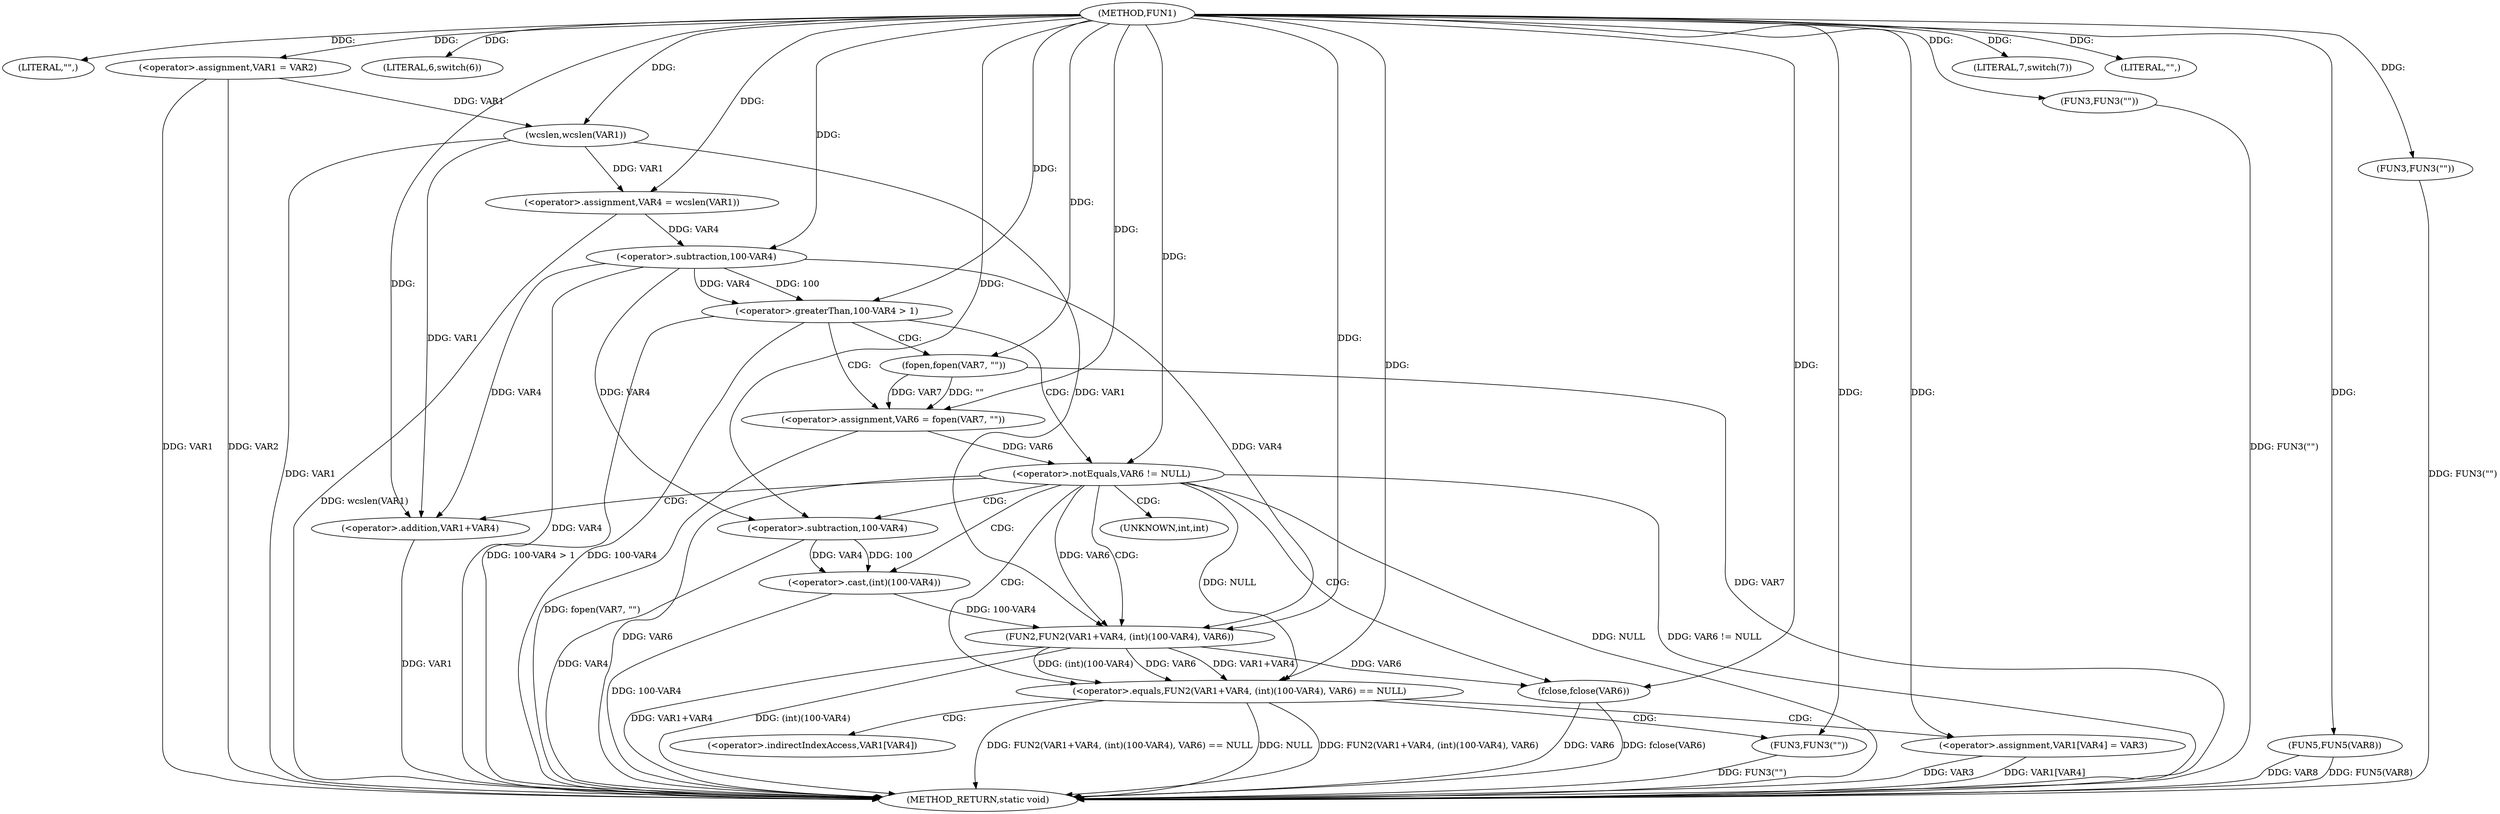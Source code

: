 digraph FUN1 {  
"1000100" [label = "(METHOD,FUN1)" ]
"1000176" [label = "(METHOD_RETURN,static void)" ]
"1000103" [label = "(LITERAL,\"\",)" ]
"1000104" [label = "(<operator>.assignment,VAR1 = VAR2)" ]
"1000108" [label = "(LITERAL,6,switch(6))" ]
"1000113" [label = "(<operator>.assignment,VAR4 = wcslen(VAR1))" ]
"1000115" [label = "(wcslen,wcslen(VAR1))" ]
"1000119" [label = "(<operator>.greaterThan,100-VAR4 > 1)" ]
"1000120" [label = "(<operator>.subtraction,100-VAR4)" ]
"1000125" [label = "(<operator>.assignment,VAR6 = fopen(VAR7, \"\"))" ]
"1000127" [label = "(fopen,fopen(VAR7, \"\"))" ]
"1000131" [label = "(<operator>.notEquals,VAR6 != NULL)" ]
"1000136" [label = "(<operator>.equals,FUN2(VAR1+VAR4, (int)(100-VAR4), VAR6) == NULL)" ]
"1000137" [label = "(FUN2,FUN2(VAR1+VAR4, (int)(100-VAR4), VAR6))" ]
"1000138" [label = "(<operator>.addition,VAR1+VAR4)" ]
"1000141" [label = "(<operator>.cast,(int)(100-VAR4))" ]
"1000143" [label = "(<operator>.subtraction,100-VAR4)" ]
"1000149" [label = "(FUN3,FUN3(\"\"))" ]
"1000151" [label = "(<operator>.assignment,VAR1[VAR4] = VAR3)" ]
"1000156" [label = "(fclose,fclose(VAR6))" ]
"1000160" [label = "(FUN3,FUN3(\"\"))" ]
"1000164" [label = "(LITERAL,7,switch(7))" ]
"1000168" [label = "(LITERAL,\"\",)" ]
"1000169" [label = "(FUN5,FUN5(VAR8))" ]
"1000173" [label = "(FUN3,FUN3(\"\"))" ]
"1000142" [label = "(UNKNOWN,int,int)" ]
"1000152" [label = "(<operator>.indirectIndexAccess,VAR1[VAR4])" ]
  "1000169" -> "1000176"  [ label = "DDG: FUN5(VAR8)"] 
  "1000156" -> "1000176"  [ label = "DDG: VAR6"] 
  "1000104" -> "1000176"  [ label = "DDG: VAR1"] 
  "1000160" -> "1000176"  [ label = "DDG: FUN3(\"\")"] 
  "1000151" -> "1000176"  [ label = "DDG: VAR1[VAR4]"] 
  "1000151" -> "1000176"  [ label = "DDG: VAR3"] 
  "1000113" -> "1000176"  [ label = "DDG: wcslen(VAR1)"] 
  "1000149" -> "1000176"  [ label = "DDG: FUN3(\"\")"] 
  "1000125" -> "1000176"  [ label = "DDG: fopen(VAR7, \"\")"] 
  "1000131" -> "1000176"  [ label = "DDG: NULL"] 
  "1000169" -> "1000176"  [ label = "DDG: VAR8"] 
  "1000119" -> "1000176"  [ label = "DDG: 100-VAR4 > 1"] 
  "1000131" -> "1000176"  [ label = "DDG: VAR6 != NULL"] 
  "1000131" -> "1000176"  [ label = "DDG: VAR6"] 
  "1000137" -> "1000176"  [ label = "DDG: (int)(100-VAR4)"] 
  "1000138" -> "1000176"  [ label = "DDG: VAR1"] 
  "1000119" -> "1000176"  [ label = "DDG: 100-VAR4"] 
  "1000173" -> "1000176"  [ label = "DDG: FUN3(\"\")"] 
  "1000141" -> "1000176"  [ label = "DDG: 100-VAR4"] 
  "1000136" -> "1000176"  [ label = "DDG: FUN2(VAR1+VAR4, (int)(100-VAR4), VAR6) == NULL"] 
  "1000120" -> "1000176"  [ label = "DDG: VAR4"] 
  "1000143" -> "1000176"  [ label = "DDG: VAR4"] 
  "1000137" -> "1000176"  [ label = "DDG: VAR1+VAR4"] 
  "1000127" -> "1000176"  [ label = "DDG: VAR7"] 
  "1000156" -> "1000176"  [ label = "DDG: fclose(VAR6)"] 
  "1000136" -> "1000176"  [ label = "DDG: NULL"] 
  "1000115" -> "1000176"  [ label = "DDG: VAR1"] 
  "1000136" -> "1000176"  [ label = "DDG: FUN2(VAR1+VAR4, (int)(100-VAR4), VAR6)"] 
  "1000104" -> "1000176"  [ label = "DDG: VAR2"] 
  "1000100" -> "1000103"  [ label = "DDG: "] 
  "1000100" -> "1000104"  [ label = "DDG: "] 
  "1000100" -> "1000108"  [ label = "DDG: "] 
  "1000115" -> "1000113"  [ label = "DDG: VAR1"] 
  "1000100" -> "1000113"  [ label = "DDG: "] 
  "1000104" -> "1000115"  [ label = "DDG: VAR1"] 
  "1000100" -> "1000115"  [ label = "DDG: "] 
  "1000120" -> "1000119"  [ label = "DDG: 100"] 
  "1000120" -> "1000119"  [ label = "DDG: VAR4"] 
  "1000100" -> "1000120"  [ label = "DDG: "] 
  "1000113" -> "1000120"  [ label = "DDG: VAR4"] 
  "1000100" -> "1000119"  [ label = "DDG: "] 
  "1000127" -> "1000125"  [ label = "DDG: VAR7"] 
  "1000127" -> "1000125"  [ label = "DDG: \"\""] 
  "1000100" -> "1000125"  [ label = "DDG: "] 
  "1000100" -> "1000127"  [ label = "DDG: "] 
  "1000125" -> "1000131"  [ label = "DDG: VAR6"] 
  "1000100" -> "1000131"  [ label = "DDG: "] 
  "1000137" -> "1000136"  [ label = "DDG: VAR1+VAR4"] 
  "1000137" -> "1000136"  [ label = "DDG: (int)(100-VAR4)"] 
  "1000137" -> "1000136"  [ label = "DDG: VAR6"] 
  "1000115" -> "1000137"  [ label = "DDG: VAR1"] 
  "1000100" -> "1000137"  [ label = "DDG: "] 
  "1000120" -> "1000137"  [ label = "DDG: VAR4"] 
  "1000115" -> "1000138"  [ label = "DDG: VAR1"] 
  "1000100" -> "1000138"  [ label = "DDG: "] 
  "1000120" -> "1000138"  [ label = "DDG: VAR4"] 
  "1000141" -> "1000137"  [ label = "DDG: 100-VAR4"] 
  "1000143" -> "1000141"  [ label = "DDG: 100"] 
  "1000143" -> "1000141"  [ label = "DDG: VAR4"] 
  "1000100" -> "1000143"  [ label = "DDG: "] 
  "1000120" -> "1000143"  [ label = "DDG: VAR4"] 
  "1000131" -> "1000137"  [ label = "DDG: VAR6"] 
  "1000131" -> "1000136"  [ label = "DDG: NULL"] 
  "1000100" -> "1000136"  [ label = "DDG: "] 
  "1000100" -> "1000149"  [ label = "DDG: "] 
  "1000100" -> "1000151"  [ label = "DDG: "] 
  "1000137" -> "1000156"  [ label = "DDG: VAR6"] 
  "1000100" -> "1000156"  [ label = "DDG: "] 
  "1000100" -> "1000160"  [ label = "DDG: "] 
  "1000100" -> "1000164"  [ label = "DDG: "] 
  "1000100" -> "1000168"  [ label = "DDG: "] 
  "1000100" -> "1000169"  [ label = "DDG: "] 
  "1000100" -> "1000173"  [ label = "DDG: "] 
  "1000119" -> "1000125"  [ label = "CDG: "] 
  "1000119" -> "1000127"  [ label = "CDG: "] 
  "1000119" -> "1000131"  [ label = "CDG: "] 
  "1000131" -> "1000142"  [ label = "CDG: "] 
  "1000131" -> "1000156"  [ label = "CDG: "] 
  "1000131" -> "1000141"  [ label = "CDG: "] 
  "1000131" -> "1000136"  [ label = "CDG: "] 
  "1000131" -> "1000143"  [ label = "CDG: "] 
  "1000131" -> "1000137"  [ label = "CDG: "] 
  "1000131" -> "1000138"  [ label = "CDG: "] 
  "1000136" -> "1000152"  [ label = "CDG: "] 
  "1000136" -> "1000149"  [ label = "CDG: "] 
  "1000136" -> "1000151"  [ label = "CDG: "] 
}
